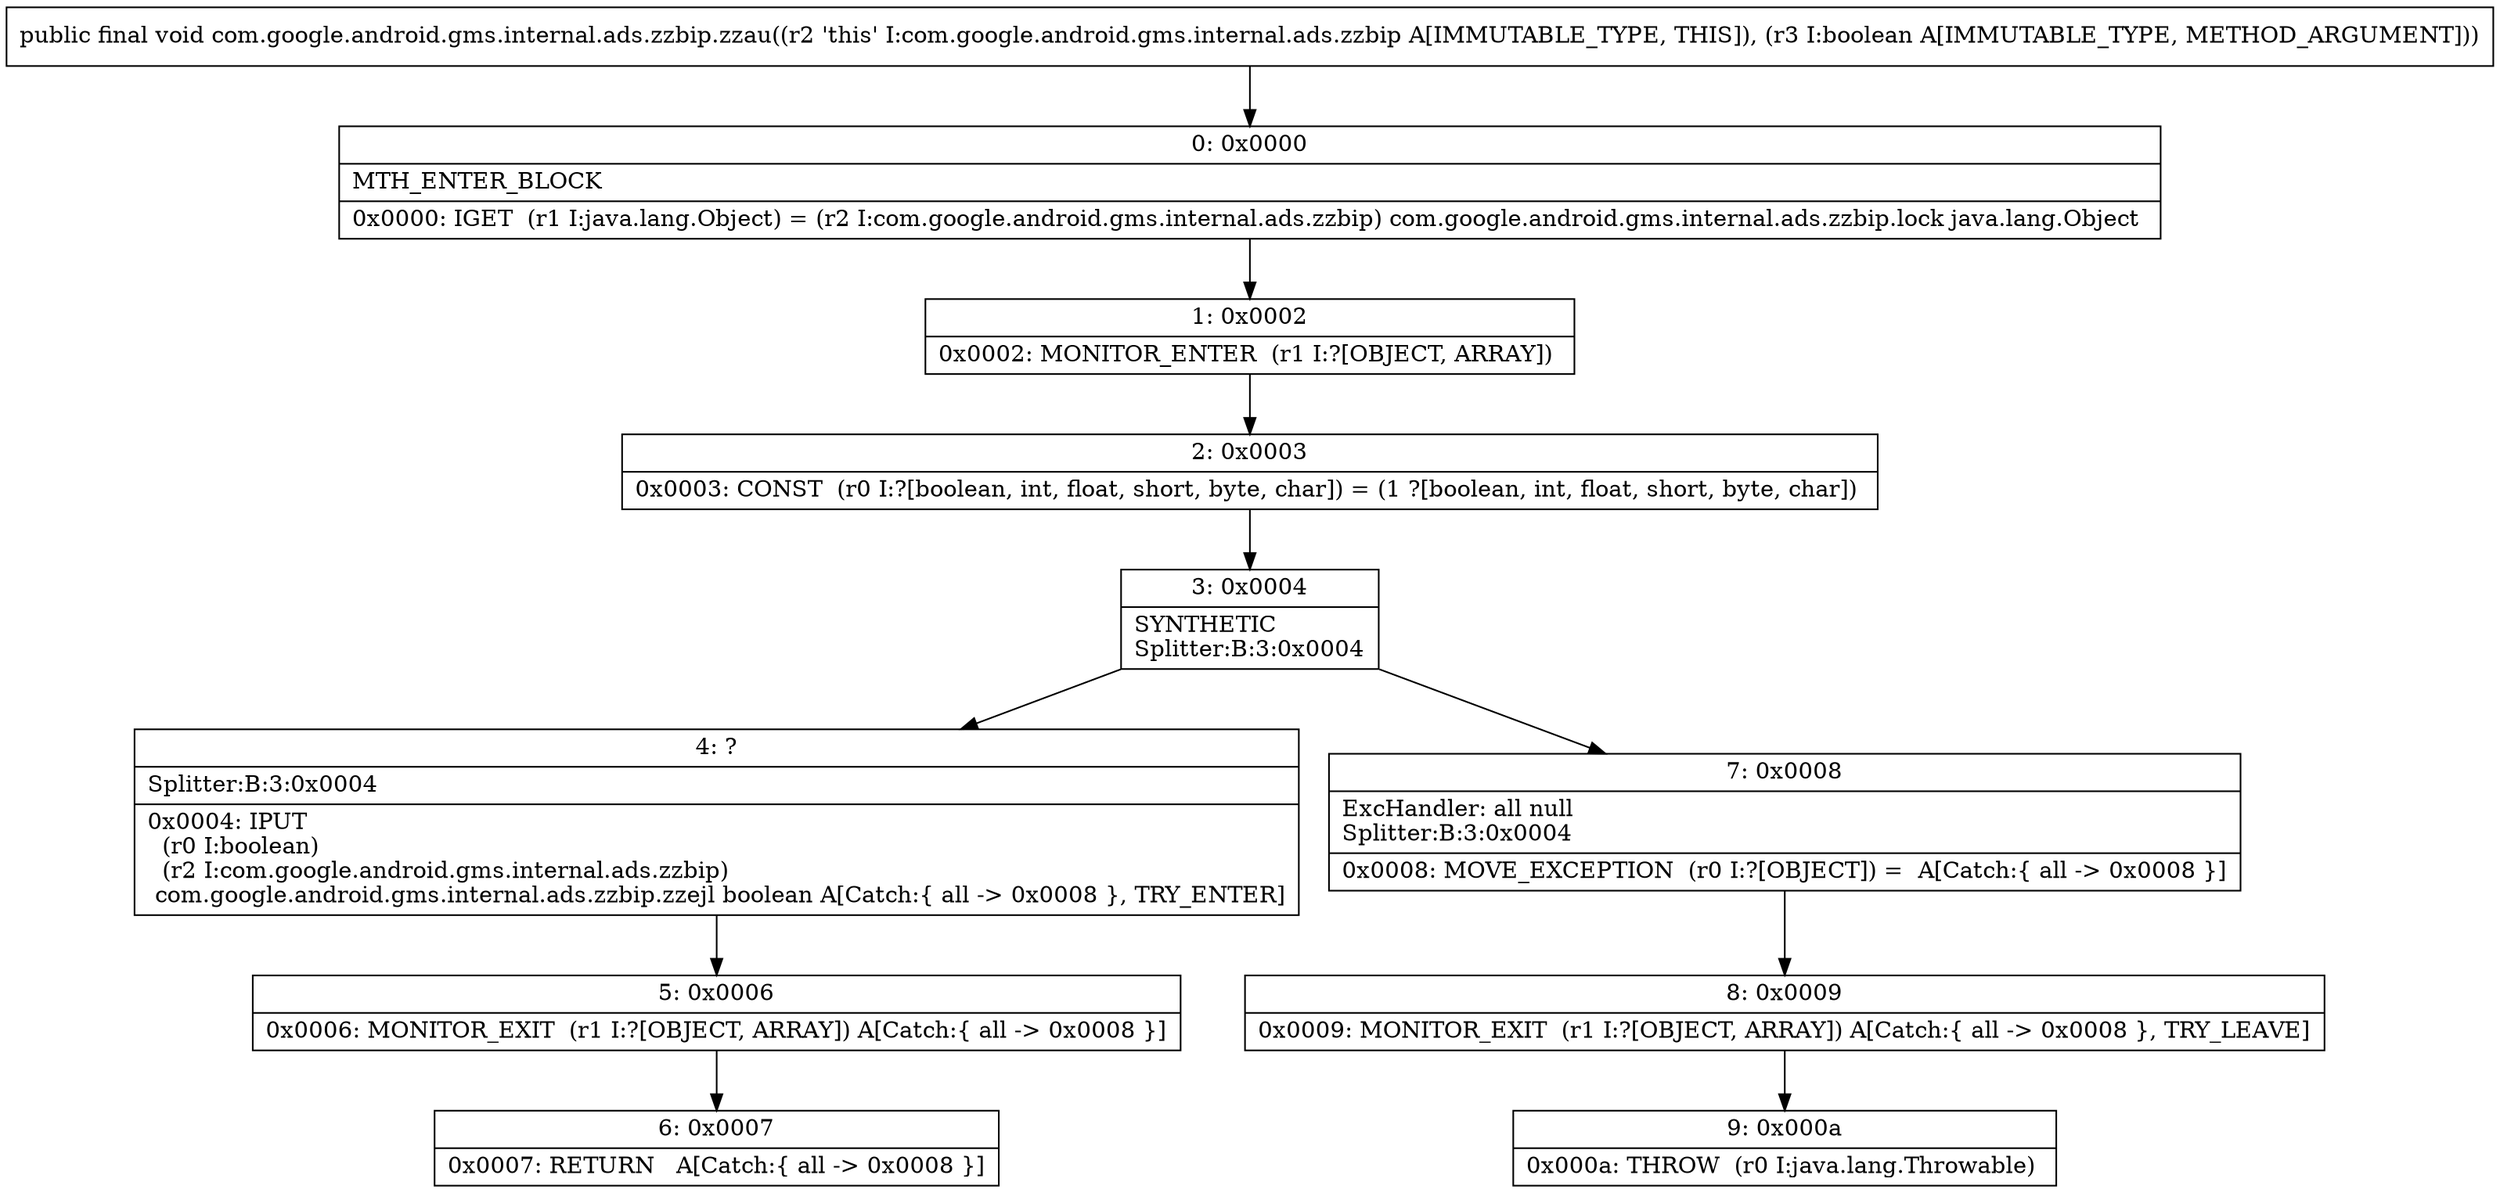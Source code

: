digraph "CFG forcom.google.android.gms.internal.ads.zzbip.zzau(Z)V" {
Node_0 [shape=record,label="{0\:\ 0x0000|MTH_ENTER_BLOCK\l|0x0000: IGET  (r1 I:java.lang.Object) = (r2 I:com.google.android.gms.internal.ads.zzbip) com.google.android.gms.internal.ads.zzbip.lock java.lang.Object \l}"];
Node_1 [shape=record,label="{1\:\ 0x0002|0x0002: MONITOR_ENTER  (r1 I:?[OBJECT, ARRAY]) \l}"];
Node_2 [shape=record,label="{2\:\ 0x0003|0x0003: CONST  (r0 I:?[boolean, int, float, short, byte, char]) = (1 ?[boolean, int, float, short, byte, char]) \l}"];
Node_3 [shape=record,label="{3\:\ 0x0004|SYNTHETIC\lSplitter:B:3:0x0004\l}"];
Node_4 [shape=record,label="{4\:\ ?|Splitter:B:3:0x0004\l|0x0004: IPUT  \l  (r0 I:boolean)\l  (r2 I:com.google.android.gms.internal.ads.zzbip)\l com.google.android.gms.internal.ads.zzbip.zzejl boolean A[Catch:\{ all \-\> 0x0008 \}, TRY_ENTER]\l}"];
Node_5 [shape=record,label="{5\:\ 0x0006|0x0006: MONITOR_EXIT  (r1 I:?[OBJECT, ARRAY]) A[Catch:\{ all \-\> 0x0008 \}]\l}"];
Node_6 [shape=record,label="{6\:\ 0x0007|0x0007: RETURN   A[Catch:\{ all \-\> 0x0008 \}]\l}"];
Node_7 [shape=record,label="{7\:\ 0x0008|ExcHandler: all null\lSplitter:B:3:0x0004\l|0x0008: MOVE_EXCEPTION  (r0 I:?[OBJECT]) =  A[Catch:\{ all \-\> 0x0008 \}]\l}"];
Node_8 [shape=record,label="{8\:\ 0x0009|0x0009: MONITOR_EXIT  (r1 I:?[OBJECT, ARRAY]) A[Catch:\{ all \-\> 0x0008 \}, TRY_LEAVE]\l}"];
Node_9 [shape=record,label="{9\:\ 0x000a|0x000a: THROW  (r0 I:java.lang.Throwable) \l}"];
MethodNode[shape=record,label="{public final void com.google.android.gms.internal.ads.zzbip.zzau((r2 'this' I:com.google.android.gms.internal.ads.zzbip A[IMMUTABLE_TYPE, THIS]), (r3 I:boolean A[IMMUTABLE_TYPE, METHOD_ARGUMENT])) }"];
MethodNode -> Node_0;
Node_0 -> Node_1;
Node_1 -> Node_2;
Node_2 -> Node_3;
Node_3 -> Node_4;
Node_3 -> Node_7;
Node_4 -> Node_5;
Node_5 -> Node_6;
Node_7 -> Node_8;
Node_8 -> Node_9;
}


